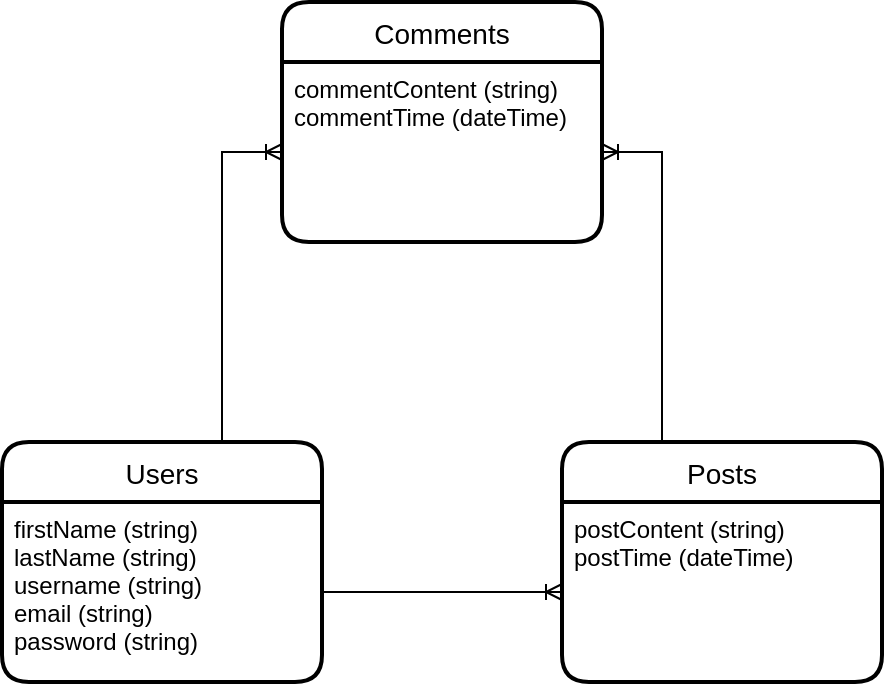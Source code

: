 <mxfile version="16.5.5" type="device"><diagram id="R2lEEEUBdFMjLlhIrx00" name="Page-1"><mxGraphModel dx="1422" dy="762" grid="1" gridSize="10" guides="1" tooltips="1" connect="1" arrows="1" fold="1" page="1" pageScale="1" pageWidth="850" pageHeight="1100" math="0" shadow="0" extFonts="Permanent Marker^https://fonts.googleapis.com/css?family=Permanent+Marker"><root><mxCell id="0"/><mxCell id="1" parent="0"/><mxCell id="MxbtJyNQvYM6rxN5VYB3-1" value="Users" style="swimlane;childLayout=stackLayout;horizontal=1;startSize=30;horizontalStack=0;rounded=1;fontSize=14;fontStyle=0;strokeWidth=2;resizeParent=0;resizeLast=1;shadow=0;dashed=0;align=center;" vertex="1" parent="1"><mxGeometry x="130" y="370" width="160" height="120" as="geometry"/></mxCell><mxCell id="MxbtJyNQvYM6rxN5VYB3-2" value="firstName (string)&#10;lastName (string)&#10;username (string)&#10;email (string)&#10;password (string)" style="align=left;strokeColor=none;fillColor=none;spacingLeft=4;fontSize=12;verticalAlign=top;resizable=0;rotatable=0;part=1;" vertex="1" parent="MxbtJyNQvYM6rxN5VYB3-1"><mxGeometry y="30" width="160" height="90" as="geometry"/></mxCell><mxCell id="MxbtJyNQvYM6rxN5VYB3-3" value="Posts" style="swimlane;childLayout=stackLayout;horizontal=1;startSize=30;horizontalStack=0;rounded=1;fontSize=14;fontStyle=0;strokeWidth=2;resizeParent=0;resizeLast=1;shadow=0;dashed=0;align=center;" vertex="1" parent="1"><mxGeometry x="410" y="370" width="160" height="120" as="geometry"/></mxCell><mxCell id="MxbtJyNQvYM6rxN5VYB3-9" value="postContent (string)&#10;postTime (dateTime)" style="align=left;strokeColor=none;fillColor=none;spacingLeft=4;fontSize=12;verticalAlign=top;resizable=0;rotatable=0;part=1;" vertex="1" parent="MxbtJyNQvYM6rxN5VYB3-3"><mxGeometry y="30" width="160" height="90" as="geometry"/></mxCell><mxCell id="MxbtJyNQvYM6rxN5VYB3-5" value="Comments" style="swimlane;childLayout=stackLayout;horizontal=1;startSize=30;horizontalStack=0;rounded=1;fontSize=14;fontStyle=0;strokeWidth=2;resizeParent=0;resizeLast=1;shadow=0;dashed=0;align=center;" vertex="1" parent="1"><mxGeometry x="270" y="150" width="160" height="120" as="geometry"/></mxCell><mxCell id="MxbtJyNQvYM6rxN5VYB3-6" value="commentContent (string)&#10;commentTime (dateTime)" style="align=left;strokeColor=none;fillColor=none;spacingLeft=4;fontSize=12;verticalAlign=top;resizable=0;rotatable=0;part=1;" vertex="1" parent="MxbtJyNQvYM6rxN5VYB3-5"><mxGeometry y="30" width="160" height="90" as="geometry"/></mxCell><mxCell id="MxbtJyNQvYM6rxN5VYB3-8" value="" style="edgeStyle=entityRelationEdgeStyle;fontSize=12;html=1;endArrow=ERoneToMany;rounded=0;exitX=0.5;exitY=0;exitDx=0;exitDy=0;entryX=0;entryY=0.5;entryDx=0;entryDy=0;" edge="1" parent="1" source="MxbtJyNQvYM6rxN5VYB3-1" target="MxbtJyNQvYM6rxN5VYB3-6"><mxGeometry width="100" height="100" relative="1" as="geometry"><mxPoint x="340" y="320" as="sourcePoint"/><mxPoint x="440" y="220" as="targetPoint"/></mxGeometry></mxCell><mxCell id="MxbtJyNQvYM6rxN5VYB3-10" value="" style="edgeStyle=entityRelationEdgeStyle;fontSize=12;html=1;endArrow=ERoneToMany;rounded=0;exitX=0.5;exitY=0;exitDx=0;exitDy=0;" edge="1" parent="1" source="MxbtJyNQvYM6rxN5VYB3-3" target="MxbtJyNQvYM6rxN5VYB3-6"><mxGeometry width="100" height="100" relative="1" as="geometry"><mxPoint x="560" y="490" as="sourcePoint"/><mxPoint x="710" y="520" as="targetPoint"/></mxGeometry></mxCell><mxCell id="MxbtJyNQvYM6rxN5VYB3-12" value="" style="edgeStyle=entityRelationEdgeStyle;fontSize=12;html=1;endArrow=ERoneToMany;rounded=0;" edge="1" parent="1" source="MxbtJyNQvYM6rxN5VYB3-2" target="MxbtJyNQvYM6rxN5VYB3-9"><mxGeometry width="100" height="100" relative="1" as="geometry"><mxPoint x="380" y="200" as="sourcePoint"/><mxPoint x="480" y="100" as="targetPoint"/></mxGeometry></mxCell></root></mxGraphModel></diagram></mxfile>